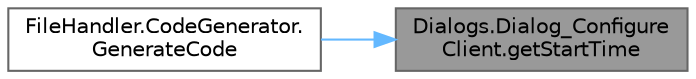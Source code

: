 digraph "Dialogs.Dialog_ConfigureClient.getStartTime"
{
 // LATEX_PDF_SIZE
  bgcolor="transparent";
  edge [fontname=Helvetica,fontsize=10,labelfontname=Helvetica,labelfontsize=10];
  node [fontname=Helvetica,fontsize=10,shape=box,height=0.2,width=0.4];
  rankdir="RL";
  Node1 [id="Node000001",label="Dialogs.Dialog_Configure\lClient.getStartTime",height=0.2,width=0.4,color="gray40", fillcolor="grey60", style="filled", fontcolor="black",tooltip=" "];
  Node1 -> Node2 [id="edge1_Node000001_Node000002",dir="back",color="steelblue1",style="solid",tooltip=" "];
  Node2 [id="Node000002",label="FileHandler.CodeGenerator.\lGenerateCode",height=0.2,width=0.4,color="grey40", fillcolor="white", style="filled",URL="$class_file_handler_1_1_code_generator.html#a41079435617792a627b6ec398706aea0",tooltip=" "];
}
